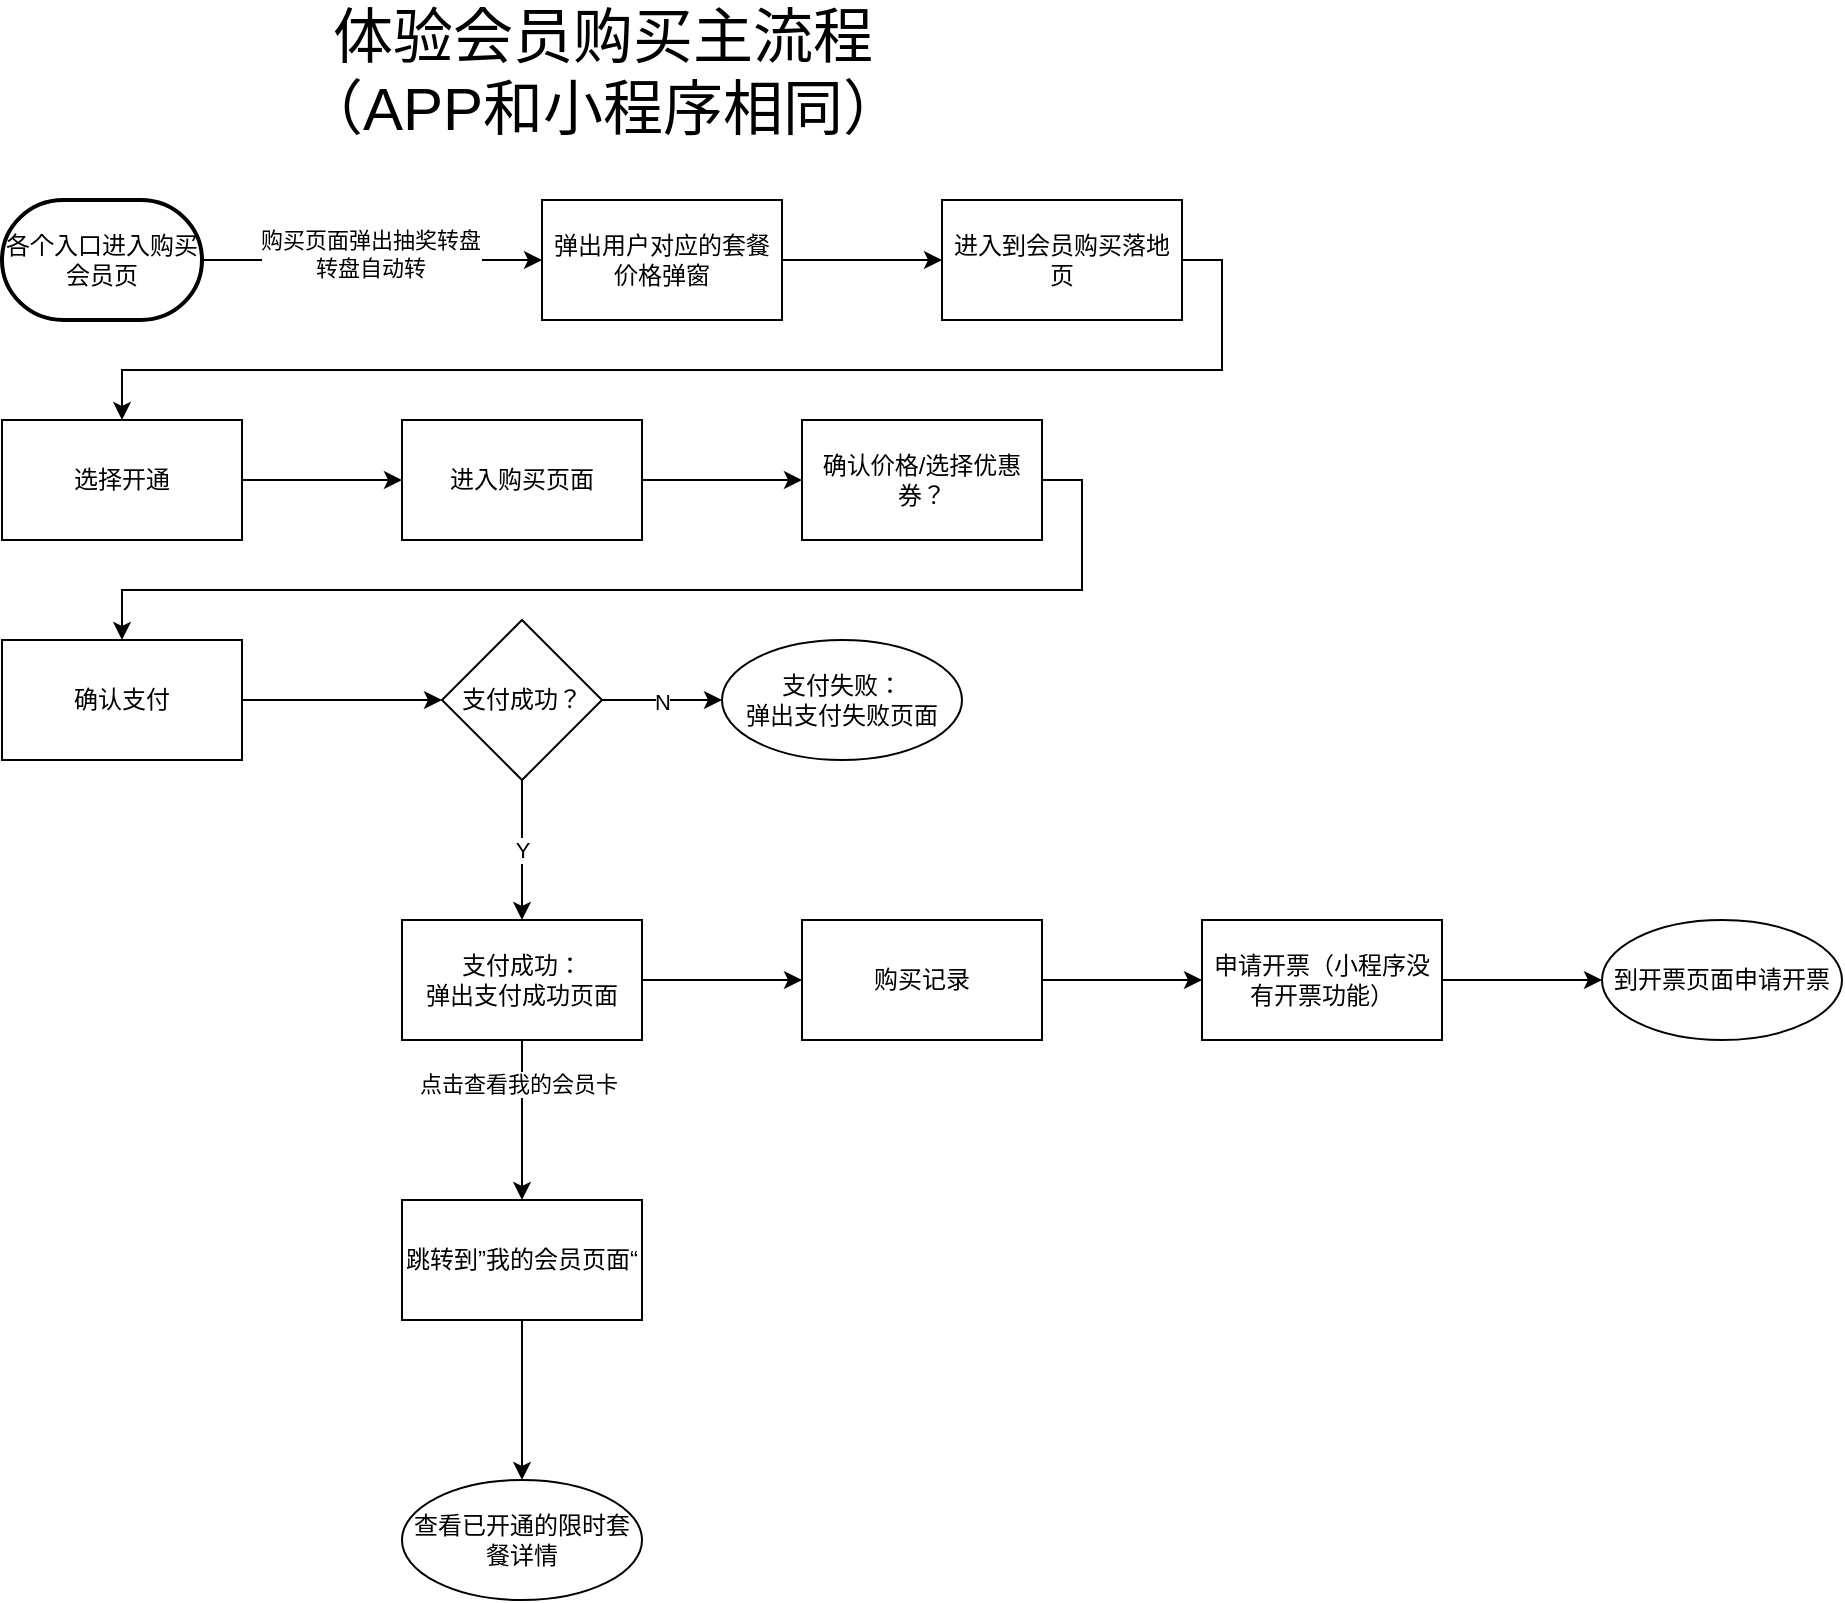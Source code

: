 <mxfile version="14.9.3" type="github">
  <diagram id="wGS9xV0mKMq3Jad4QgP8" name="第 1 页">
    <mxGraphModel dx="2852" dy="2593" grid="1" gridSize="10" guides="1" tooltips="1" connect="1" arrows="1" fold="1" page="1" pageScale="1" pageWidth="827" pageHeight="1169" math="0" shadow="0">
      <root>
        <mxCell id="0" />
        <mxCell id="1" parent="0" />
        <mxCell id="B-hsOg4bchrILxvljEws-6" value="" style="edgeStyle=orthogonalEdgeStyle;rounded=0;orthogonalLoop=1;jettySize=auto;html=1;" edge="1" parent="1" source="B-hsOg4bchrILxvljEws-2">
          <mxGeometry relative="1" as="geometry">
            <mxPoint x="400" y="109" as="targetPoint" />
          </mxGeometry>
        </mxCell>
        <mxCell id="B-hsOg4bchrILxvljEws-7" value="购买页面弹出抽奖转盘&lt;br&gt;转盘自动转" style="edgeLabel;html=1;align=center;verticalAlign=middle;resizable=0;points=[];" vertex="1" connectable="0" parent="B-hsOg4bchrILxvljEws-6">
          <mxGeometry x="-0.022" y="3" relative="1" as="geometry">
            <mxPoint as="offset" />
          </mxGeometry>
        </mxCell>
        <mxCell id="B-hsOg4bchrILxvljEws-2" value="各个入口进入购买会员页" style="strokeWidth=2;html=1;shape=mxgraph.flowchart.terminator;whiteSpace=wrap;" vertex="1" parent="1">
          <mxGeometry x="130" y="79" width="100" height="60" as="geometry" />
        </mxCell>
        <mxCell id="B-hsOg4bchrILxvljEws-10" value="" style="edgeStyle=orthogonalEdgeStyle;rounded=0;orthogonalLoop=1;jettySize=auto;html=1;" edge="1" parent="1" source="B-hsOg4bchrILxvljEws-8" target="B-hsOg4bchrILxvljEws-9">
          <mxGeometry relative="1" as="geometry" />
        </mxCell>
        <mxCell id="B-hsOg4bchrILxvljEws-8" value="弹出用户对应的套餐价格弹窗" style="whiteSpace=wrap;html=1;" vertex="1" parent="1">
          <mxGeometry x="400" y="79" width="120" height="60" as="geometry" />
        </mxCell>
        <mxCell id="B-hsOg4bchrILxvljEws-38" style="edgeStyle=orthogonalEdgeStyle;rounded=0;orthogonalLoop=1;jettySize=auto;html=1;exitX=1;exitY=0.5;exitDx=0;exitDy=0;entryX=0.5;entryY=0;entryDx=0;entryDy=0;" edge="1" parent="1" source="B-hsOg4bchrILxvljEws-9" target="B-hsOg4bchrILxvljEws-11">
          <mxGeometry relative="1" as="geometry" />
        </mxCell>
        <mxCell id="B-hsOg4bchrILxvljEws-9" value="进入到会员购买落地页" style="whiteSpace=wrap;html=1;" vertex="1" parent="1">
          <mxGeometry x="600" y="79" width="120" height="60" as="geometry" />
        </mxCell>
        <mxCell id="B-hsOg4bchrILxvljEws-13" value="" style="edgeStyle=orthogonalEdgeStyle;rounded=0;orthogonalLoop=1;jettySize=auto;html=1;" edge="1" parent="1" source="B-hsOg4bchrILxvljEws-11" target="B-hsOg4bchrILxvljEws-12">
          <mxGeometry relative="1" as="geometry" />
        </mxCell>
        <mxCell id="B-hsOg4bchrILxvljEws-11" value="选择开通" style="whiteSpace=wrap;html=1;" vertex="1" parent="1">
          <mxGeometry x="130" y="189" width="120" height="60" as="geometry" />
        </mxCell>
        <mxCell id="B-hsOg4bchrILxvljEws-15" value="" style="edgeStyle=orthogonalEdgeStyle;rounded=0;orthogonalLoop=1;jettySize=auto;html=1;" edge="1" parent="1" source="B-hsOg4bchrILxvljEws-12" target="B-hsOg4bchrILxvljEws-14">
          <mxGeometry relative="1" as="geometry" />
        </mxCell>
        <mxCell id="B-hsOg4bchrILxvljEws-12" value="进入购买页面" style="whiteSpace=wrap;html=1;" vertex="1" parent="1">
          <mxGeometry x="330" y="189" width="120" height="60" as="geometry" />
        </mxCell>
        <mxCell id="B-hsOg4bchrILxvljEws-39" style="edgeStyle=orthogonalEdgeStyle;rounded=0;orthogonalLoop=1;jettySize=auto;html=1;exitX=1;exitY=0.5;exitDx=0;exitDy=0;" edge="1" parent="1" source="B-hsOg4bchrILxvljEws-14" target="B-hsOg4bchrILxvljEws-16">
          <mxGeometry relative="1" as="geometry" />
        </mxCell>
        <mxCell id="B-hsOg4bchrILxvljEws-14" value="确认价格/选择优惠券？" style="whiteSpace=wrap;html=1;" vertex="1" parent="1">
          <mxGeometry x="530" y="189" width="120" height="60" as="geometry" />
        </mxCell>
        <mxCell id="B-hsOg4bchrILxvljEws-20" value="" style="edgeStyle=orthogonalEdgeStyle;rounded=0;orthogonalLoop=1;jettySize=auto;html=1;" edge="1" parent="1" source="B-hsOg4bchrILxvljEws-16" target="B-hsOg4bchrILxvljEws-19">
          <mxGeometry relative="1" as="geometry" />
        </mxCell>
        <mxCell id="B-hsOg4bchrILxvljEws-16" value="确认支付" style="whiteSpace=wrap;html=1;" vertex="1" parent="1">
          <mxGeometry x="130" y="299" width="120" height="60" as="geometry" />
        </mxCell>
        <mxCell id="B-hsOg4bchrILxvljEws-22" value="" style="edgeStyle=orthogonalEdgeStyle;rounded=0;orthogonalLoop=1;jettySize=auto;html=1;" edge="1" parent="1" source="B-hsOg4bchrILxvljEws-19" target="B-hsOg4bchrILxvljEws-21">
          <mxGeometry relative="1" as="geometry" />
        </mxCell>
        <mxCell id="B-hsOg4bchrILxvljEws-40" value="N" style="edgeLabel;html=1;align=center;verticalAlign=middle;resizable=0;points=[];" vertex="1" connectable="0" parent="B-hsOg4bchrILxvljEws-22">
          <mxGeometry x="-0.005" y="-1" relative="1" as="geometry">
            <mxPoint as="offset" />
          </mxGeometry>
        </mxCell>
        <mxCell id="B-hsOg4bchrILxvljEws-24" value="Y" style="edgeStyle=orthogonalEdgeStyle;rounded=0;orthogonalLoop=1;jettySize=auto;html=1;" edge="1" parent="1" source="B-hsOg4bchrILxvljEws-19" target="B-hsOg4bchrILxvljEws-23">
          <mxGeometry relative="1" as="geometry" />
        </mxCell>
        <mxCell id="B-hsOg4bchrILxvljEws-19" value="支付成功？" style="rhombus;whiteSpace=wrap;html=1;" vertex="1" parent="1">
          <mxGeometry x="350" y="289" width="80" height="80" as="geometry" />
        </mxCell>
        <mxCell id="B-hsOg4bchrILxvljEws-21" value="支付失败：&lt;br&gt;弹出支付失败页面" style="ellipse;whiteSpace=wrap;html=1;" vertex="1" parent="1">
          <mxGeometry x="490" y="299" width="120" height="60" as="geometry" />
        </mxCell>
        <mxCell id="B-hsOg4bchrILxvljEws-26" value="" style="edgeStyle=orthogonalEdgeStyle;rounded=0;orthogonalLoop=1;jettySize=auto;html=1;" edge="1" parent="1" source="B-hsOg4bchrILxvljEws-23" target="B-hsOg4bchrILxvljEws-25">
          <mxGeometry relative="1" as="geometry" />
        </mxCell>
        <mxCell id="B-hsOg4bchrILxvljEws-27" value="点击查看我的会员卡" style="edgeLabel;html=1;align=center;verticalAlign=middle;resizable=0;points=[];" vertex="1" connectable="0" parent="B-hsOg4bchrILxvljEws-26">
          <mxGeometry x="-0.45" y="-2" relative="1" as="geometry">
            <mxPoint as="offset" />
          </mxGeometry>
        </mxCell>
        <mxCell id="B-hsOg4bchrILxvljEws-29" value="" style="edgeStyle=orthogonalEdgeStyle;rounded=0;orthogonalLoop=1;jettySize=auto;html=1;" edge="1" parent="1" source="B-hsOg4bchrILxvljEws-23" target="B-hsOg4bchrILxvljEws-28">
          <mxGeometry relative="1" as="geometry" />
        </mxCell>
        <mxCell id="B-hsOg4bchrILxvljEws-23" value="支付成功：&lt;br&gt;弹出支付成功页面" style="whiteSpace=wrap;html=1;" vertex="1" parent="1">
          <mxGeometry x="330" y="439" width="120" height="60" as="geometry" />
        </mxCell>
        <mxCell id="B-hsOg4bchrILxvljEws-37" value="" style="edgeStyle=orthogonalEdgeStyle;rounded=0;orthogonalLoop=1;jettySize=auto;html=1;" edge="1" parent="1" source="B-hsOg4bchrILxvljEws-25" target="B-hsOg4bchrILxvljEws-36">
          <mxGeometry relative="1" as="geometry" />
        </mxCell>
        <mxCell id="B-hsOg4bchrILxvljEws-25" value="跳转到”我的会员页面“" style="whiteSpace=wrap;html=1;" vertex="1" parent="1">
          <mxGeometry x="330" y="579" width="120" height="60" as="geometry" />
        </mxCell>
        <mxCell id="B-hsOg4bchrILxvljEws-31" value="" style="edgeStyle=orthogonalEdgeStyle;rounded=0;orthogonalLoop=1;jettySize=auto;html=1;" edge="1" parent="1" source="B-hsOg4bchrILxvljEws-28" target="B-hsOg4bchrILxvljEws-30">
          <mxGeometry relative="1" as="geometry" />
        </mxCell>
        <mxCell id="B-hsOg4bchrILxvljEws-28" value="购买记录" style="whiteSpace=wrap;html=1;" vertex="1" parent="1">
          <mxGeometry x="530" y="439" width="120" height="60" as="geometry" />
        </mxCell>
        <mxCell id="B-hsOg4bchrILxvljEws-35" value="" style="edgeStyle=orthogonalEdgeStyle;rounded=0;orthogonalLoop=1;jettySize=auto;html=1;" edge="1" parent="1" source="B-hsOg4bchrILxvljEws-30" target="B-hsOg4bchrILxvljEws-34">
          <mxGeometry relative="1" as="geometry" />
        </mxCell>
        <mxCell id="B-hsOg4bchrILxvljEws-30" value="申请开票（小程序没有开票功能）" style="whiteSpace=wrap;html=1;" vertex="1" parent="1">
          <mxGeometry x="730" y="439" width="120" height="60" as="geometry" />
        </mxCell>
        <mxCell id="B-hsOg4bchrILxvljEws-34" value="到开票页面申请开票" style="ellipse;whiteSpace=wrap;html=1;" vertex="1" parent="1">
          <mxGeometry x="930" y="439" width="120" height="60" as="geometry" />
        </mxCell>
        <mxCell id="B-hsOg4bchrILxvljEws-36" value="查看已开通的限时套餐详情" style="ellipse;whiteSpace=wrap;html=1;" vertex="1" parent="1">
          <mxGeometry x="330" y="719" width="120" height="60" as="geometry" />
        </mxCell>
        <mxCell id="B-hsOg4bchrILxvljEws-41" value="&lt;font style=&quot;font-size: 30px&quot;&gt;体验会员购买主流程&lt;br&gt;（APP和小程序相同）&lt;/font&gt;" style="text;html=1;resizable=0;autosize=1;align=center;verticalAlign=middle;points=[];fillColor=none;strokeColor=none;rounded=0;" vertex="1" parent="1">
          <mxGeometry x="270" y="-10" width="320" height="50" as="geometry" />
        </mxCell>
      </root>
    </mxGraphModel>
  </diagram>
</mxfile>
